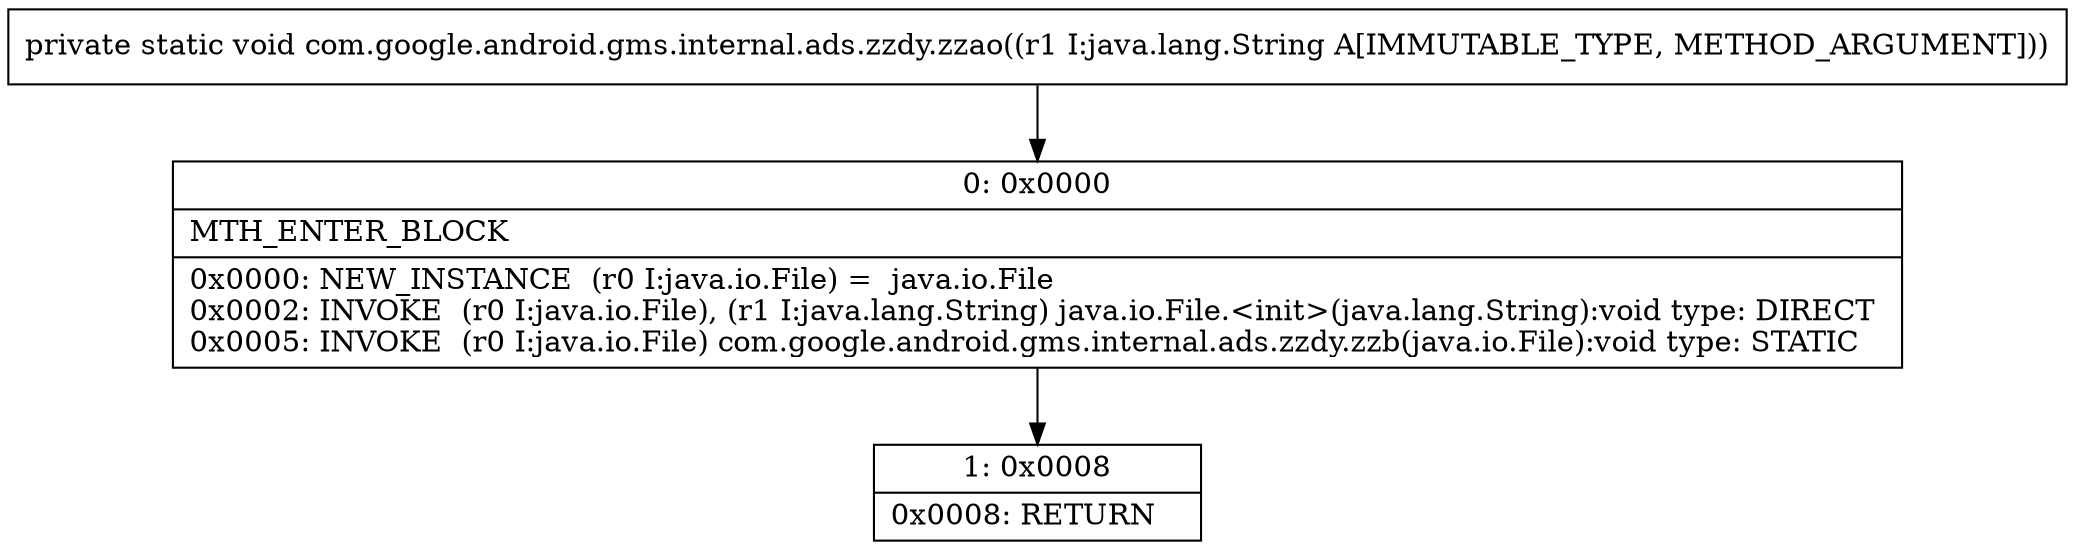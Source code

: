 digraph "CFG forcom.google.android.gms.internal.ads.zzdy.zzao(Ljava\/lang\/String;)V" {
Node_0 [shape=record,label="{0\:\ 0x0000|MTH_ENTER_BLOCK\l|0x0000: NEW_INSTANCE  (r0 I:java.io.File) =  java.io.File \l0x0002: INVOKE  (r0 I:java.io.File), (r1 I:java.lang.String) java.io.File.\<init\>(java.lang.String):void type: DIRECT \l0x0005: INVOKE  (r0 I:java.io.File) com.google.android.gms.internal.ads.zzdy.zzb(java.io.File):void type: STATIC \l}"];
Node_1 [shape=record,label="{1\:\ 0x0008|0x0008: RETURN   \l}"];
MethodNode[shape=record,label="{private static void com.google.android.gms.internal.ads.zzdy.zzao((r1 I:java.lang.String A[IMMUTABLE_TYPE, METHOD_ARGUMENT])) }"];
MethodNode -> Node_0;
Node_0 -> Node_1;
}

